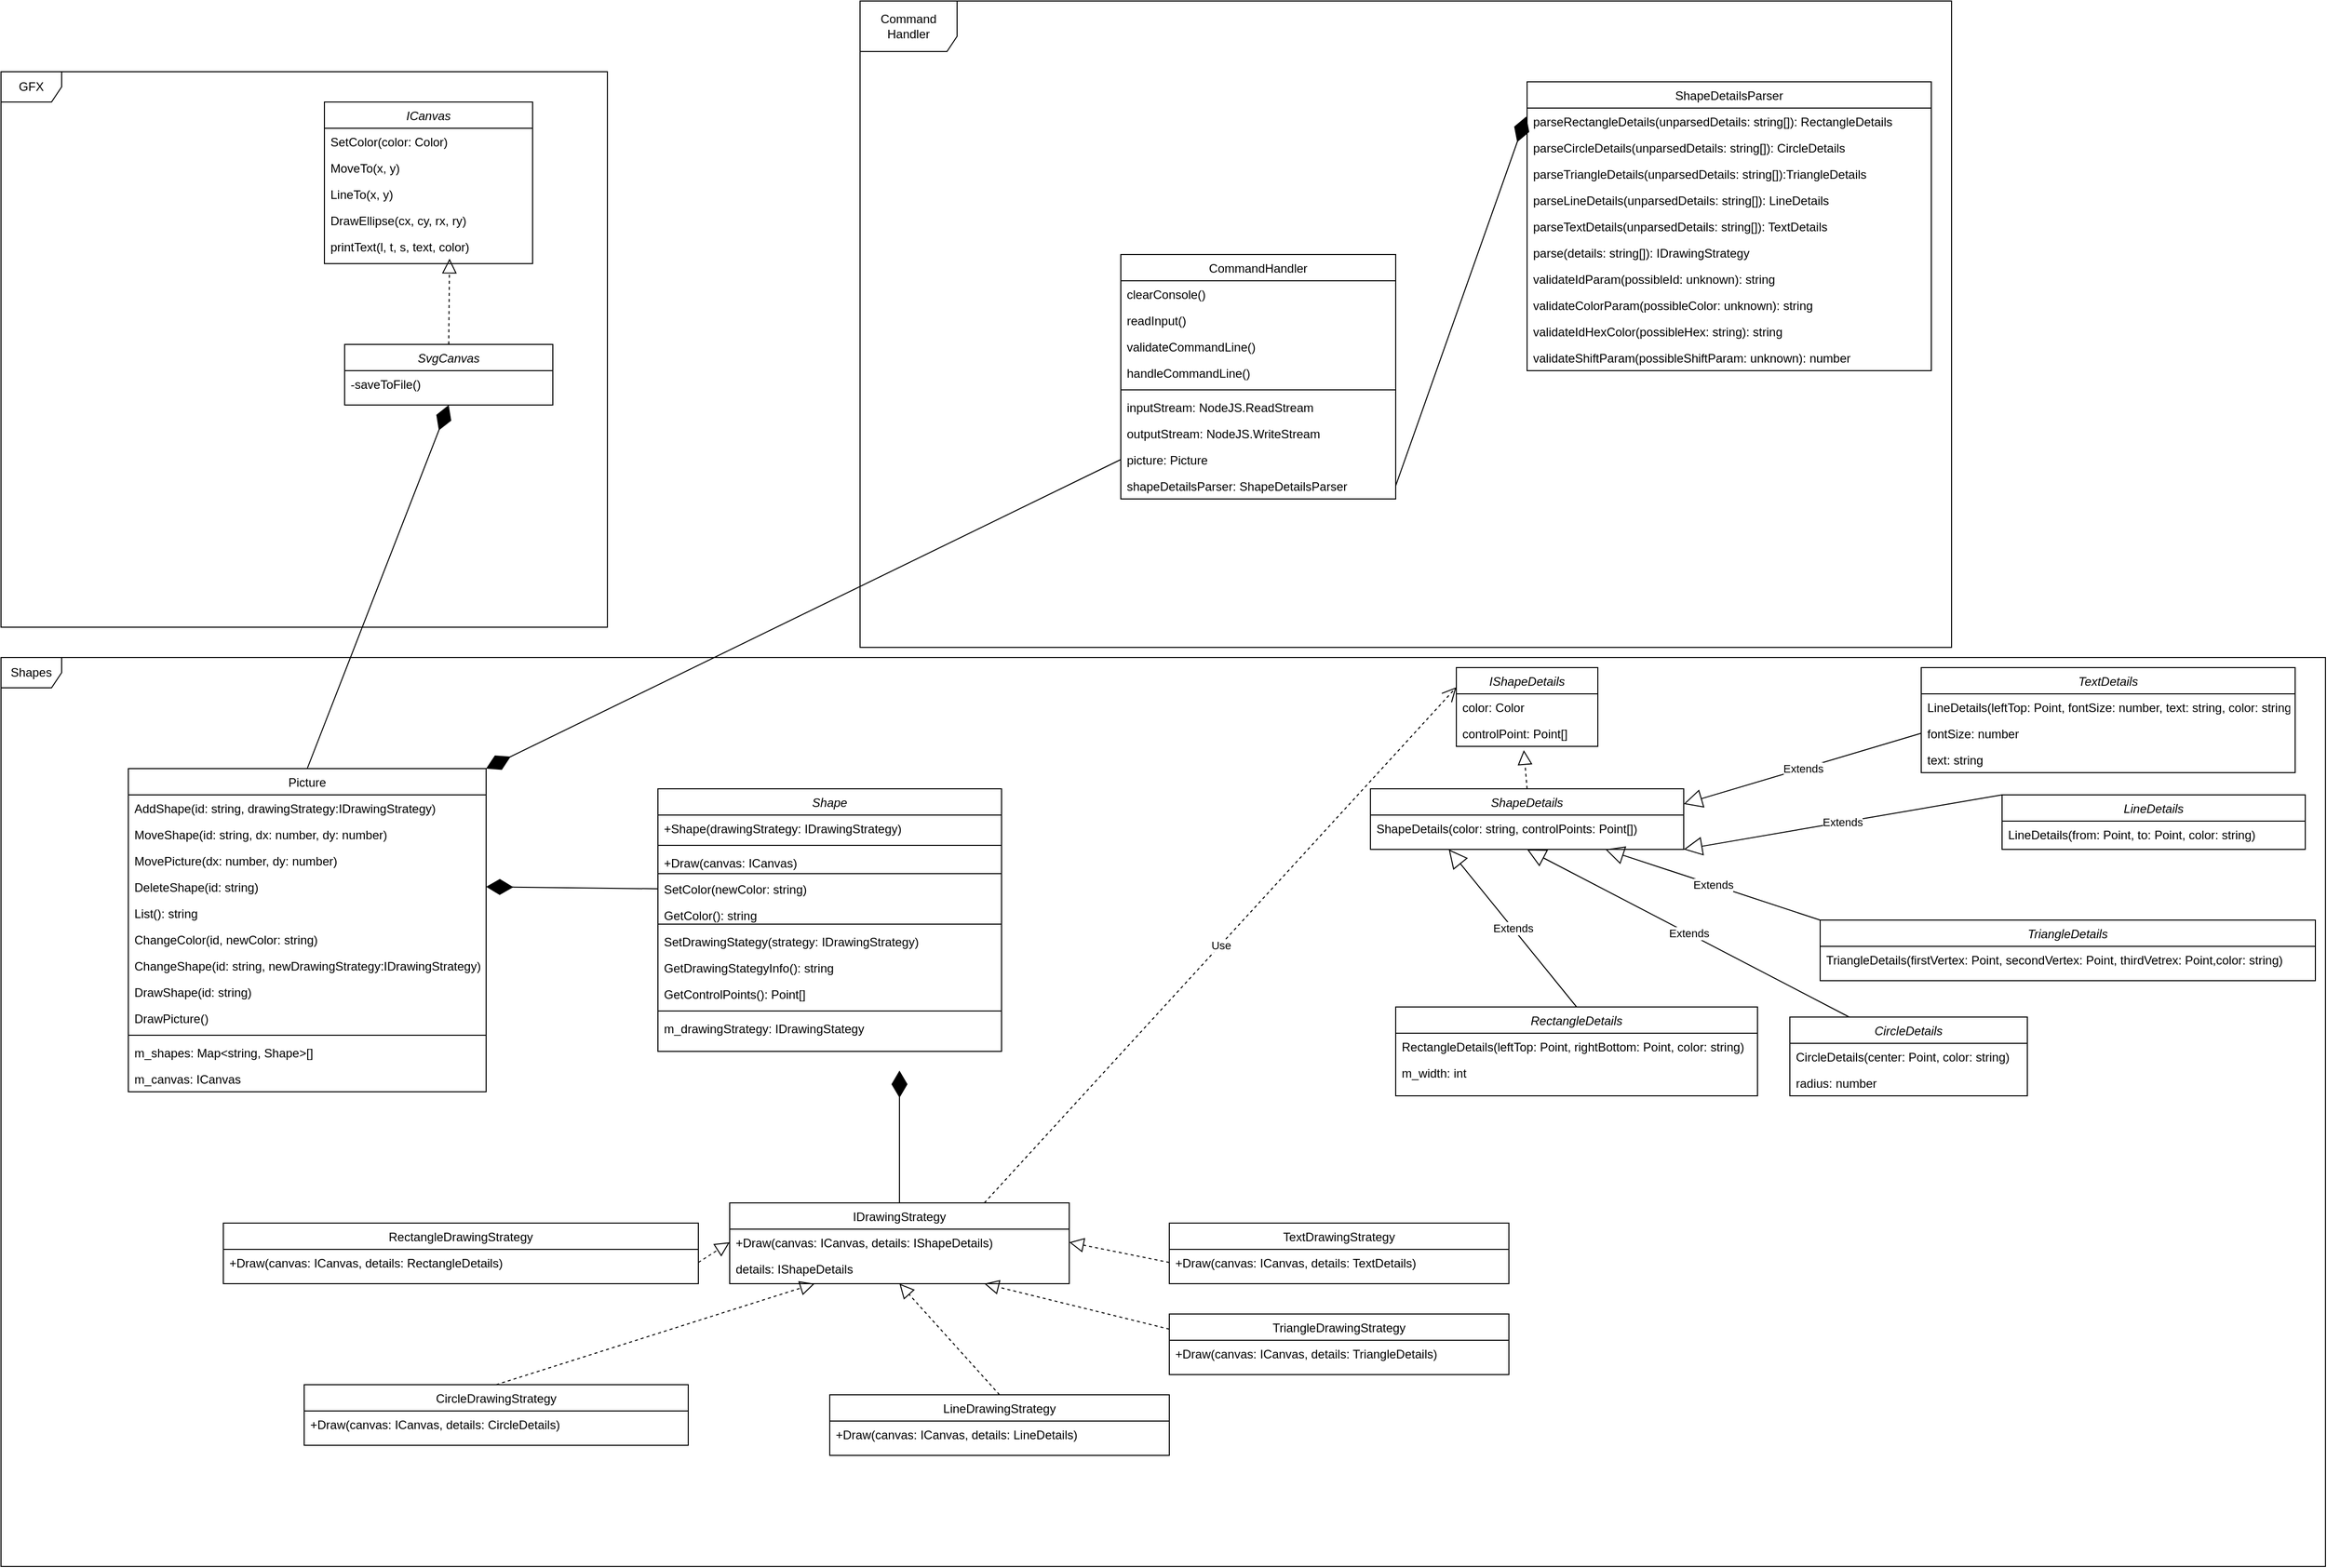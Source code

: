 <mxfile version="21.7.5" type="device">
  <diagram id="C5RBs43oDa-KdzZeNtuy" name="Page-1">
    <mxGraphModel dx="1434" dy="1933" grid="1" gridSize="10" guides="1" tooltips="1" connect="1" arrows="1" fold="1" page="1" pageScale="1" pageWidth="827" pageHeight="1169" math="0" shadow="0">
      <root>
        <mxCell id="WIyWlLk6GJQsqaUBKTNV-0" />
        <mxCell id="WIyWlLk6GJQsqaUBKTNV-1" parent="WIyWlLk6GJQsqaUBKTNV-0" />
        <mxCell id="77DUnfo4g9bUscwPN3Pd-4" value="CommandHandler" style="swimlane;fontStyle=0;align=center;verticalAlign=top;childLayout=stackLayout;horizontal=1;startSize=26;horizontalStack=0;resizeParent=1;resizeLast=0;collapsible=1;marginBottom=0;rounded=0;shadow=0;strokeWidth=1;" parent="WIyWlLk6GJQsqaUBKTNV-1" vertex="1">
          <mxGeometry x="1148" y="-249" width="272" height="242" as="geometry">
            <mxRectangle x="550" y="140" width="160" height="26" as="alternateBounds" />
          </mxGeometry>
        </mxCell>
        <mxCell id="9dJ_KLwtIfu3bxge5ECD-34" value="clearConsole()" style="text;align=left;verticalAlign=top;spacingLeft=4;spacingRight=4;overflow=hidden;rotatable=0;points=[[0,0.5],[1,0.5]];portConstraint=eastwest;" vertex="1" parent="77DUnfo4g9bUscwPN3Pd-4">
          <mxGeometry y="26" width="272" height="26" as="geometry" />
        </mxCell>
        <mxCell id="77DUnfo4g9bUscwPN3Pd-178" value="readInput()" style="text;align=left;verticalAlign=top;spacingLeft=4;spacingRight=4;overflow=hidden;rotatable=0;points=[[0,0.5],[1,0.5]];portConstraint=eastwest;" parent="77DUnfo4g9bUscwPN3Pd-4" vertex="1">
          <mxGeometry y="52" width="272" height="26" as="geometry" />
        </mxCell>
        <mxCell id="9dJ_KLwtIfu3bxge5ECD-35" value="validateCommandLine()" style="text;align=left;verticalAlign=top;spacingLeft=4;spacingRight=4;overflow=hidden;rotatable=0;points=[[0,0.5],[1,0.5]];portConstraint=eastwest;" vertex="1" parent="77DUnfo4g9bUscwPN3Pd-4">
          <mxGeometry y="78" width="272" height="26" as="geometry" />
        </mxCell>
        <mxCell id="9dJ_KLwtIfu3bxge5ECD-36" value="handleCommandLine()" style="text;align=left;verticalAlign=top;spacingLeft=4;spacingRight=4;overflow=hidden;rotatable=0;points=[[0,0.5],[1,0.5]];portConstraint=eastwest;" vertex="1" parent="77DUnfo4g9bUscwPN3Pd-4">
          <mxGeometry y="104" width="272" height="26" as="geometry" />
        </mxCell>
        <mxCell id="77DUnfo4g9bUscwPN3Pd-10" value="" style="line;html=1;strokeWidth=1;align=left;verticalAlign=middle;spacingTop=-1;spacingLeft=3;spacingRight=3;rotatable=0;labelPosition=right;points=[];portConstraint=eastwest;" parent="77DUnfo4g9bUscwPN3Pd-4" vertex="1">
          <mxGeometry y="130" width="272" height="8" as="geometry" />
        </mxCell>
        <mxCell id="77DUnfo4g9bUscwPN3Pd-5" value="inputStream: NodeJS.ReadStream" style="text;align=left;verticalAlign=top;spacingLeft=4;spacingRight=4;overflow=hidden;rotatable=0;points=[[0,0.5],[1,0.5]];portConstraint=eastwest;" parent="77DUnfo4g9bUscwPN3Pd-4" vertex="1">
          <mxGeometry y="138" width="272" height="26" as="geometry" />
        </mxCell>
        <mxCell id="9dJ_KLwtIfu3bxge5ECD-33" value="outputStream: NodeJS.WriteStream" style="text;align=left;verticalAlign=top;spacingLeft=4;spacingRight=4;overflow=hidden;rotatable=0;points=[[0,0.5],[1,0.5]];portConstraint=eastwest;" vertex="1" parent="77DUnfo4g9bUscwPN3Pd-4">
          <mxGeometry y="164" width="272" height="26" as="geometry" />
        </mxCell>
        <mxCell id="9dJ_KLwtIfu3bxge5ECD-32" value="picture: Picture" style="text;align=left;verticalAlign=top;spacingLeft=4;spacingRight=4;overflow=hidden;rotatable=0;points=[[0,0.5],[1,0.5]];portConstraint=eastwest;" vertex="1" parent="77DUnfo4g9bUscwPN3Pd-4">
          <mxGeometry y="190" width="272" height="26" as="geometry" />
        </mxCell>
        <mxCell id="77DUnfo4g9bUscwPN3Pd-169" value="shapeDetailsParser: ShapeDetailsParser" style="text;align=left;verticalAlign=top;spacingLeft=4;spacingRight=4;overflow=hidden;rotatable=0;points=[[0,0.5],[1,0.5]];portConstraint=eastwest;" parent="77DUnfo4g9bUscwPN3Pd-4" vertex="1">
          <mxGeometry y="216" width="272" height="26" as="geometry" />
        </mxCell>
        <mxCell id="77DUnfo4g9bUscwPN3Pd-13" value="Command Handler" style="shape=umlFrame;whiteSpace=wrap;html=1;pointerEvents=0;width=96;height=50;" parent="WIyWlLk6GJQsqaUBKTNV-1" vertex="1">
          <mxGeometry x="890" y="-500" width="1080" height="640" as="geometry" />
        </mxCell>
        <mxCell id="77DUnfo4g9bUscwPN3Pd-20" value="Shape" style="swimlane;fontStyle=2;align=center;verticalAlign=top;childLayout=stackLayout;horizontal=1;startSize=26;horizontalStack=0;resizeParent=1;resizeLast=0;collapsible=1;marginBottom=0;rounded=0;shadow=0;strokeWidth=1;" parent="WIyWlLk6GJQsqaUBKTNV-1" vertex="1">
          <mxGeometry x="690" y="280" width="340" height="260" as="geometry">
            <mxRectangle x="230" y="140" width="160" height="26" as="alternateBounds" />
          </mxGeometry>
        </mxCell>
        <mxCell id="77DUnfo4g9bUscwPN3Pd-65" value="+Shape(drawingStrategy: IDrawingStrategy)" style="text;align=left;verticalAlign=top;spacingLeft=4;spacingRight=4;overflow=hidden;rotatable=0;points=[[0,0.5],[1,0.5]];portConstraint=eastwest;rounded=0;shadow=0;html=0;" parent="77DUnfo4g9bUscwPN3Pd-20" vertex="1">
          <mxGeometry y="26" width="340" height="26" as="geometry" />
        </mxCell>
        <mxCell id="77DUnfo4g9bUscwPN3Pd-66" value="" style="line;strokeWidth=1;fillColor=none;align=left;verticalAlign=middle;spacingTop=-1;spacingLeft=3;spacingRight=3;rotatable=0;labelPosition=right;points=[];portConstraint=eastwest;strokeColor=inherit;" parent="77DUnfo4g9bUscwPN3Pd-20" vertex="1">
          <mxGeometry y="52" width="340" height="8" as="geometry" />
        </mxCell>
        <mxCell id="77DUnfo4g9bUscwPN3Pd-63" value="+Draw(canvas: ICanvas)" style="text;align=left;verticalAlign=top;spacingLeft=4;spacingRight=4;overflow=hidden;rotatable=0;points=[[0,0.5],[1,0.5]];portConstraint=eastwest;rounded=0;shadow=0;html=0;" parent="77DUnfo4g9bUscwPN3Pd-20" vertex="1">
          <mxGeometry y="60" width="340" height="26" as="geometry" />
        </mxCell>
        <mxCell id="77DUnfo4g9bUscwPN3Pd-61" value="SetColor(newColor: string)" style="text;align=left;verticalAlign=top;spacingLeft=4;spacingRight=4;overflow=hidden;rotatable=0;points=[[0,0.5],[1,0.5]];portConstraint=eastwest;rounded=0;shadow=0;html=0;" parent="77DUnfo4g9bUscwPN3Pd-20" vertex="1">
          <mxGeometry y="86" width="340" height="26" as="geometry" />
        </mxCell>
        <mxCell id="77DUnfo4g9bUscwPN3Pd-62" value="GetColor(): string" style="text;align=left;verticalAlign=top;spacingLeft=4;spacingRight=4;overflow=hidden;rotatable=0;points=[[0,0.5],[1,0.5]];portConstraint=eastwest;rounded=0;shadow=0;html=0;" parent="77DUnfo4g9bUscwPN3Pd-20" vertex="1">
          <mxGeometry y="112" width="340" height="26" as="geometry" />
        </mxCell>
        <mxCell id="77DUnfo4g9bUscwPN3Pd-69" value="SetDrawingStategy(strategy: IDrawingStrategy)" style="text;align=left;verticalAlign=top;spacingLeft=4;spacingRight=4;overflow=hidden;rotatable=0;points=[[0,0.5],[1,0.5]];portConstraint=eastwest;rounded=0;shadow=0;html=0;" parent="77DUnfo4g9bUscwPN3Pd-20" vertex="1">
          <mxGeometry y="138" width="340" height="26" as="geometry" />
        </mxCell>
        <mxCell id="9dJ_KLwtIfu3bxge5ECD-18" value="GetDrawingStategyInfo(): string" style="text;align=left;verticalAlign=top;spacingLeft=4;spacingRight=4;overflow=hidden;rotatable=0;points=[[0,0.5],[1,0.5]];portConstraint=eastwest;rounded=0;shadow=0;html=0;" vertex="1" parent="77DUnfo4g9bUscwPN3Pd-20">
          <mxGeometry y="164" width="340" height="26" as="geometry" />
        </mxCell>
        <mxCell id="9dJ_KLwtIfu3bxge5ECD-19" value="GetControlPoints(): Point[]" style="text;align=left;verticalAlign=top;spacingLeft=4;spacingRight=4;overflow=hidden;rotatable=0;points=[[0,0.5],[1,0.5]];portConstraint=eastwest;rounded=0;shadow=0;html=0;" vertex="1" parent="77DUnfo4g9bUscwPN3Pd-20">
          <mxGeometry y="190" width="340" height="26" as="geometry" />
        </mxCell>
        <mxCell id="77DUnfo4g9bUscwPN3Pd-23" value="" style="line;html=1;strokeWidth=1;align=left;verticalAlign=middle;spacingTop=-1;spacingLeft=3;spacingRight=3;rotatable=0;labelPosition=right;points=[];portConstraint=eastwest;" parent="77DUnfo4g9bUscwPN3Pd-20" vertex="1">
          <mxGeometry y="216" width="340" height="8" as="geometry" />
        </mxCell>
        <mxCell id="77DUnfo4g9bUscwPN3Pd-25" value="m_drawingStrategy: IDrawingStategy" style="text;align=left;verticalAlign=top;spacingLeft=4;spacingRight=4;overflow=hidden;rotatable=0;points=[[0,0.5],[1,0.5]];portConstraint=eastwest;" parent="77DUnfo4g9bUscwPN3Pd-20" vertex="1">
          <mxGeometry y="224" width="340" height="26" as="geometry" />
        </mxCell>
        <mxCell id="77DUnfo4g9bUscwPN3Pd-26" value="IDrawingStrategy" style="swimlane;fontStyle=0;align=center;verticalAlign=top;childLayout=stackLayout;horizontal=1;startSize=26;horizontalStack=0;resizeParent=1;resizeLast=0;collapsible=1;marginBottom=0;rounded=0;shadow=0;strokeWidth=1;" parent="WIyWlLk6GJQsqaUBKTNV-1" vertex="1">
          <mxGeometry x="761" y="690" width="336" height="80" as="geometry">
            <mxRectangle x="550" y="140" width="160" height="26" as="alternateBounds" />
          </mxGeometry>
        </mxCell>
        <mxCell id="77DUnfo4g9bUscwPN3Pd-27" value="+Draw(canvas: ICanvas, details: IShapeDetails)" style="text;align=left;verticalAlign=top;spacingLeft=4;spacingRight=4;overflow=hidden;rotatable=0;points=[[0,0.5],[1,0.5]];portConstraint=eastwest;" parent="77DUnfo4g9bUscwPN3Pd-26" vertex="1">
          <mxGeometry y="26" width="336" height="26" as="geometry" />
        </mxCell>
        <mxCell id="77DUnfo4g9bUscwPN3Pd-166" value="details: IShapeDetails" style="text;align=left;verticalAlign=top;spacingLeft=4;spacingRight=4;overflow=hidden;rotatable=0;points=[[0,0.5],[1,0.5]];portConstraint=eastwest;" parent="77DUnfo4g9bUscwPN3Pd-26" vertex="1">
          <mxGeometry y="52" width="336" height="26" as="geometry" />
        </mxCell>
        <mxCell id="77DUnfo4g9bUscwPN3Pd-35" value="" style="endArrow=diamondThin;endFill=1;endSize=24;html=1;rounded=0;exitX=0;exitY=0.5;exitDx=0;exitDy=0;entryX=1;entryY=0.5;entryDx=0;entryDy=0;" parent="WIyWlLk6GJQsqaUBKTNV-1" source="77DUnfo4g9bUscwPN3Pd-61" target="77DUnfo4g9bUscwPN3Pd-53" edge="1">
          <mxGeometry width="160" relative="1" as="geometry">
            <mxPoint x="316" y="647" as="sourcePoint" />
            <mxPoint x="410" y="380" as="targetPoint" />
          </mxGeometry>
        </mxCell>
        <mxCell id="77DUnfo4g9bUscwPN3Pd-36" value="Shapes" style="shape=umlFrame;whiteSpace=wrap;html=1;pointerEvents=0;" parent="WIyWlLk6GJQsqaUBKTNV-1" vertex="1">
          <mxGeometry x="40" y="150" width="2300" height="900" as="geometry" />
        </mxCell>
        <mxCell id="77DUnfo4g9bUscwPN3Pd-37" value="ICanvas&#xa;" style="swimlane;fontStyle=2;align=center;verticalAlign=top;childLayout=stackLayout;horizontal=1;startSize=26;horizontalStack=0;resizeParent=1;resizeLast=0;collapsible=1;marginBottom=0;rounded=0;shadow=0;strokeWidth=1;" parent="WIyWlLk6GJQsqaUBKTNV-1" vertex="1">
          <mxGeometry x="360" y="-400" width="206" height="160" as="geometry">
            <mxRectangle x="230" y="140" width="160" height="26" as="alternateBounds" />
          </mxGeometry>
        </mxCell>
        <mxCell id="77DUnfo4g9bUscwPN3Pd-38" value="SetColor(color: Color)" style="text;align=left;verticalAlign=top;spacingLeft=4;spacingRight=4;overflow=hidden;rotatable=0;points=[[0,0.5],[1,0.5]];portConstraint=eastwest;" parent="77DUnfo4g9bUscwPN3Pd-37" vertex="1">
          <mxGeometry y="26" width="206" height="26" as="geometry" />
        </mxCell>
        <mxCell id="77DUnfo4g9bUscwPN3Pd-39" value="MoveTo(x, y)" style="text;align=left;verticalAlign=top;spacingLeft=4;spacingRight=4;overflow=hidden;rotatable=0;points=[[0,0.5],[1,0.5]];portConstraint=eastwest;rounded=0;shadow=0;html=0;" parent="77DUnfo4g9bUscwPN3Pd-37" vertex="1">
          <mxGeometry y="52" width="206" height="26" as="geometry" />
        </mxCell>
        <mxCell id="77DUnfo4g9bUscwPN3Pd-42" value="LineTo(x, y)" style="text;align=left;verticalAlign=top;spacingLeft=4;spacingRight=4;overflow=hidden;rotatable=0;points=[[0,0.5],[1,0.5]];portConstraint=eastwest;rounded=0;shadow=0;html=0;" parent="77DUnfo4g9bUscwPN3Pd-37" vertex="1">
          <mxGeometry y="78" width="206" height="26" as="geometry" />
        </mxCell>
        <mxCell id="77DUnfo4g9bUscwPN3Pd-43" value="DrawEllipse(cx, cy, rx, ry)" style="text;align=left;verticalAlign=top;spacingLeft=4;spacingRight=4;overflow=hidden;rotatable=0;points=[[0,0.5],[1,0.5]];portConstraint=eastwest;rounded=0;shadow=0;html=0;" parent="77DUnfo4g9bUscwPN3Pd-37" vertex="1">
          <mxGeometry y="104" width="206" height="26" as="geometry" />
        </mxCell>
        <mxCell id="77DUnfo4g9bUscwPN3Pd-44" value="printText(l, t, s, text, color)" style="text;align=left;verticalAlign=top;spacingLeft=4;spacingRight=4;overflow=hidden;rotatable=0;points=[[0,0.5],[1,0.5]];portConstraint=eastwest;rounded=0;shadow=0;html=0;" parent="77DUnfo4g9bUscwPN3Pd-37" vertex="1">
          <mxGeometry y="130" width="206" height="26" as="geometry" />
        </mxCell>
        <mxCell id="77DUnfo4g9bUscwPN3Pd-50" value="Picture" style="swimlane;fontStyle=0;align=center;verticalAlign=top;childLayout=stackLayout;horizontal=1;startSize=26;horizontalStack=0;resizeParent=1;resizeLast=0;collapsible=1;marginBottom=0;rounded=0;shadow=0;strokeWidth=1;" parent="WIyWlLk6GJQsqaUBKTNV-1" vertex="1">
          <mxGeometry x="166" y="260" width="354" height="320" as="geometry">
            <mxRectangle x="550" y="140" width="160" height="26" as="alternateBounds" />
          </mxGeometry>
        </mxCell>
        <mxCell id="77DUnfo4g9bUscwPN3Pd-52" value="AddShape(id: string, drawingStrategy:IDrawingStrategy)" style="text;align=left;verticalAlign=top;spacingLeft=4;spacingRight=4;overflow=hidden;rotatable=0;points=[[0,0.5],[1,0.5]];portConstraint=eastwest;rounded=0;shadow=0;html=0;" parent="77DUnfo4g9bUscwPN3Pd-50" vertex="1">
          <mxGeometry y="26" width="354" height="26" as="geometry" />
        </mxCell>
        <mxCell id="77DUnfo4g9bUscwPN3Pd-93" value="MoveShape(id: string, dx: number, dy: number)" style="text;align=left;verticalAlign=top;spacingLeft=4;spacingRight=4;overflow=hidden;rotatable=0;points=[[0,0.5],[1,0.5]];portConstraint=eastwest;rounded=0;shadow=0;html=0;" parent="77DUnfo4g9bUscwPN3Pd-50" vertex="1">
          <mxGeometry y="52" width="354" height="26" as="geometry" />
        </mxCell>
        <mxCell id="77DUnfo4g9bUscwPN3Pd-94" value="MovePicture(dx: number, dy: number)" style="text;align=left;verticalAlign=top;spacingLeft=4;spacingRight=4;overflow=hidden;rotatable=0;points=[[0,0.5],[1,0.5]];portConstraint=eastwest;rounded=0;shadow=0;html=0;" parent="77DUnfo4g9bUscwPN3Pd-50" vertex="1">
          <mxGeometry y="78" width="354" height="26" as="geometry" />
        </mxCell>
        <mxCell id="77DUnfo4g9bUscwPN3Pd-53" value="DeleteShape(id: string)" style="text;align=left;verticalAlign=top;spacingLeft=4;spacingRight=4;overflow=hidden;rotatable=0;points=[[0,0.5],[1,0.5]];portConstraint=eastwest;rounded=0;shadow=0;html=0;" parent="77DUnfo4g9bUscwPN3Pd-50" vertex="1">
          <mxGeometry y="104" width="354" height="26" as="geometry" />
        </mxCell>
        <mxCell id="77DUnfo4g9bUscwPN3Pd-97" value="List(): string" style="text;align=left;verticalAlign=top;spacingLeft=4;spacingRight=4;overflow=hidden;rotatable=0;points=[[0,0.5],[1,0.5]];portConstraint=eastwest;rounded=0;shadow=0;html=0;" parent="77DUnfo4g9bUscwPN3Pd-50" vertex="1">
          <mxGeometry y="130" width="354" height="26" as="geometry" />
        </mxCell>
        <mxCell id="77DUnfo4g9bUscwPN3Pd-95" value="ChangeColor(id, newColor: string)" style="text;align=left;verticalAlign=top;spacingLeft=4;spacingRight=4;overflow=hidden;rotatable=0;points=[[0,0.5],[1,0.5]];portConstraint=eastwest;rounded=0;shadow=0;html=0;" parent="77DUnfo4g9bUscwPN3Pd-50" vertex="1">
          <mxGeometry y="156" width="354" height="26" as="geometry" />
        </mxCell>
        <mxCell id="77DUnfo4g9bUscwPN3Pd-55" value="ChangeShape(id: string, newDrawingStrategy:IDrawingStrategy)" style="text;align=left;verticalAlign=top;spacingLeft=4;spacingRight=4;overflow=hidden;rotatable=0;points=[[0,0.5],[1,0.5]];portConstraint=eastwest;rounded=0;shadow=0;html=0;" parent="77DUnfo4g9bUscwPN3Pd-50" vertex="1">
          <mxGeometry y="182" width="354" height="26" as="geometry" />
        </mxCell>
        <mxCell id="77DUnfo4g9bUscwPN3Pd-96" value="DrawShape(id: string)" style="text;align=left;verticalAlign=top;spacingLeft=4;spacingRight=4;overflow=hidden;rotatable=0;points=[[0,0.5],[1,0.5]];portConstraint=eastwest;rounded=0;shadow=0;html=0;" parent="77DUnfo4g9bUscwPN3Pd-50" vertex="1">
          <mxGeometry y="208" width="354" height="26" as="geometry" />
        </mxCell>
        <mxCell id="77DUnfo4g9bUscwPN3Pd-98" value="DrawPicture()" style="text;align=left;verticalAlign=top;spacingLeft=4;spacingRight=4;overflow=hidden;rotatable=0;points=[[0,0.5],[1,0.5]];portConstraint=eastwest;rounded=0;shadow=0;html=0;" parent="77DUnfo4g9bUscwPN3Pd-50" vertex="1">
          <mxGeometry y="234" width="354" height="26" as="geometry" />
        </mxCell>
        <mxCell id="77DUnfo4g9bUscwPN3Pd-56" value="" style="line;html=1;strokeWidth=1;align=left;verticalAlign=middle;spacingTop=-1;spacingLeft=3;spacingRight=3;rotatable=0;labelPosition=right;points=[];portConstraint=eastwest;" parent="77DUnfo4g9bUscwPN3Pd-50" vertex="1">
          <mxGeometry y="260" width="354" height="8" as="geometry" />
        </mxCell>
        <mxCell id="77DUnfo4g9bUscwPN3Pd-51" value="m_shapes: Map&lt;string, Shape&gt;[]" style="text;align=left;verticalAlign=top;spacingLeft=4;spacingRight=4;overflow=hidden;rotatable=0;points=[[0,0.5],[1,0.5]];portConstraint=eastwest;" parent="77DUnfo4g9bUscwPN3Pd-50" vertex="1">
          <mxGeometry y="268" width="354" height="26" as="geometry" />
        </mxCell>
        <mxCell id="77DUnfo4g9bUscwPN3Pd-57" value="m_canvas: ICanvas" style="text;align=left;verticalAlign=top;spacingLeft=4;spacingRight=4;overflow=hidden;rotatable=0;points=[[0,0.5],[1,0.5]];portConstraint=eastwest;" parent="77DUnfo4g9bUscwPN3Pd-50" vertex="1">
          <mxGeometry y="294" width="354" height="26" as="geometry" />
        </mxCell>
        <mxCell id="77DUnfo4g9bUscwPN3Pd-67" value="" style="line;strokeWidth=1;fillColor=none;align=left;verticalAlign=middle;spacingTop=-1;spacingLeft=3;spacingRight=3;rotatable=0;labelPosition=right;points=[];portConstraint=eastwest;strokeColor=inherit;" parent="WIyWlLk6GJQsqaUBKTNV-1" vertex="1">
          <mxGeometry x="690" y="360" width="340" height="8" as="geometry" />
        </mxCell>
        <mxCell id="77DUnfo4g9bUscwPN3Pd-70" value="RectangleDrawingStrategy" style="swimlane;fontStyle=0;align=center;verticalAlign=top;childLayout=stackLayout;horizontal=1;startSize=26;horizontalStack=0;resizeParent=1;resizeLast=0;collapsible=1;marginBottom=0;rounded=0;shadow=0;strokeWidth=1;" parent="WIyWlLk6GJQsqaUBKTNV-1" vertex="1">
          <mxGeometry x="260" y="710" width="470" height="60" as="geometry">
            <mxRectangle x="550" y="140" width="160" height="26" as="alternateBounds" />
          </mxGeometry>
        </mxCell>
        <mxCell id="77DUnfo4g9bUscwPN3Pd-71" value="+Draw(canvas: ICanvas, details: RectangleDetails)" style="text;align=left;verticalAlign=top;spacingLeft=4;spacingRight=4;overflow=hidden;rotatable=0;points=[[0,0.5],[1,0.5]];portConstraint=eastwest;" parent="77DUnfo4g9bUscwPN3Pd-70" vertex="1">
          <mxGeometry y="26" width="470" height="26" as="geometry" />
        </mxCell>
        <mxCell id="77DUnfo4g9bUscwPN3Pd-72" value="TriangleDrawingStrategy" style="swimlane;fontStyle=0;align=center;verticalAlign=top;childLayout=stackLayout;horizontal=1;startSize=26;horizontalStack=0;resizeParent=1;resizeLast=0;collapsible=1;marginBottom=0;rounded=0;shadow=0;strokeWidth=1;" parent="WIyWlLk6GJQsqaUBKTNV-1" vertex="1">
          <mxGeometry x="1196" y="800" width="336" height="60" as="geometry">
            <mxRectangle x="550" y="140" width="160" height="26" as="alternateBounds" />
          </mxGeometry>
        </mxCell>
        <mxCell id="77DUnfo4g9bUscwPN3Pd-73" value="+Draw(canvas: ICanvas, details: TriangleDetails)" style="text;align=left;verticalAlign=top;spacingLeft=4;spacingRight=4;overflow=hidden;rotatable=0;points=[[0,0.5],[1,0.5]];portConstraint=eastwest;" parent="77DUnfo4g9bUscwPN3Pd-72" vertex="1">
          <mxGeometry y="26" width="336" height="26" as="geometry" />
        </mxCell>
        <mxCell id="77DUnfo4g9bUscwPN3Pd-74" value="CircleDrawingStrategy" style="swimlane;fontStyle=0;align=center;verticalAlign=top;childLayout=stackLayout;horizontal=1;startSize=26;horizontalStack=0;resizeParent=1;resizeLast=0;collapsible=1;marginBottom=0;rounded=0;shadow=0;strokeWidth=1;" parent="WIyWlLk6GJQsqaUBKTNV-1" vertex="1">
          <mxGeometry x="340" y="870" width="380" height="60" as="geometry">
            <mxRectangle x="550" y="140" width="160" height="26" as="alternateBounds" />
          </mxGeometry>
        </mxCell>
        <mxCell id="77DUnfo4g9bUscwPN3Pd-75" value="+Draw(canvas: ICanvas, details: CircleDetails)" style="text;align=left;verticalAlign=top;spacingLeft=4;spacingRight=4;overflow=hidden;rotatable=0;points=[[0,0.5],[1,0.5]];portConstraint=eastwest;" parent="77DUnfo4g9bUscwPN3Pd-74" vertex="1">
          <mxGeometry y="26" width="380" height="26" as="geometry" />
        </mxCell>
        <mxCell id="77DUnfo4g9bUscwPN3Pd-76" value="LineDrawingStrategy" style="swimlane;fontStyle=0;align=center;verticalAlign=top;childLayout=stackLayout;horizontal=1;startSize=26;horizontalStack=0;resizeParent=1;resizeLast=0;collapsible=1;marginBottom=0;rounded=0;shadow=0;strokeWidth=1;" parent="WIyWlLk6GJQsqaUBKTNV-1" vertex="1">
          <mxGeometry x="860" y="880" width="336" height="60" as="geometry">
            <mxRectangle x="550" y="140" width="160" height="26" as="alternateBounds" />
          </mxGeometry>
        </mxCell>
        <mxCell id="77DUnfo4g9bUscwPN3Pd-77" value="+Draw(canvas: ICanvas, details: LineDetails)" style="text;align=left;verticalAlign=top;spacingLeft=4;spacingRight=4;overflow=hidden;rotatable=0;points=[[0,0.5],[1,0.5]];portConstraint=eastwest;" parent="77DUnfo4g9bUscwPN3Pd-76" vertex="1">
          <mxGeometry y="26" width="336" height="26" as="geometry" />
        </mxCell>
        <mxCell id="77DUnfo4g9bUscwPN3Pd-78" value="TextDrawingStrategy" style="swimlane;fontStyle=0;align=center;verticalAlign=top;childLayout=stackLayout;horizontal=1;startSize=26;horizontalStack=0;resizeParent=1;resizeLast=0;collapsible=1;marginBottom=0;rounded=0;shadow=0;strokeWidth=1;" parent="WIyWlLk6GJQsqaUBKTNV-1" vertex="1">
          <mxGeometry x="1196" y="710" width="336" height="60" as="geometry">
            <mxRectangle x="550" y="140" width="160" height="26" as="alternateBounds" />
          </mxGeometry>
        </mxCell>
        <mxCell id="77DUnfo4g9bUscwPN3Pd-79" value="+Draw(canvas: ICanvas, details: TextDetails)" style="text;align=left;verticalAlign=top;spacingLeft=4;spacingRight=4;overflow=hidden;rotatable=0;points=[[0,0.5],[1,0.5]];portConstraint=eastwest;" parent="77DUnfo4g9bUscwPN3Pd-78" vertex="1">
          <mxGeometry y="26" width="336" height="26" as="geometry" />
        </mxCell>
        <mxCell id="77DUnfo4g9bUscwPN3Pd-81" value="" style="endArrow=block;dashed=1;endFill=0;endSize=12;html=1;rounded=0;exitX=1;exitY=0.5;exitDx=0;exitDy=0;entryX=0;entryY=0.5;entryDx=0;entryDy=0;" parent="WIyWlLk6GJQsqaUBKTNV-1" source="77DUnfo4g9bUscwPN3Pd-71" target="77DUnfo4g9bUscwPN3Pd-27" edge="1">
          <mxGeometry width="160" relative="1" as="geometry">
            <mxPoint x="801" y="660" as="sourcePoint" />
            <mxPoint x="961" y="660" as="targetPoint" />
          </mxGeometry>
        </mxCell>
        <mxCell id="77DUnfo4g9bUscwPN3Pd-84" value="" style="endArrow=block;dashed=1;endFill=0;endSize=12;html=1;rounded=0;exitX=0.5;exitY=0;exitDx=0;exitDy=0;entryX=0.25;entryY=1;entryDx=0;entryDy=0;" parent="WIyWlLk6GJQsqaUBKTNV-1" source="77DUnfo4g9bUscwPN3Pd-74" target="77DUnfo4g9bUscwPN3Pd-26" edge="1">
          <mxGeometry width="160" relative="1" as="geometry">
            <mxPoint x="761" y="890" as="sourcePoint" />
            <mxPoint x="921" y="890" as="targetPoint" />
          </mxGeometry>
        </mxCell>
        <mxCell id="77DUnfo4g9bUscwPN3Pd-85" value="" style="endArrow=block;dashed=1;endFill=0;endSize=12;html=1;rounded=0;exitX=0.5;exitY=0;exitDx=0;exitDy=0;entryX=0.5;entryY=1;entryDx=0;entryDy=0;" parent="WIyWlLk6GJQsqaUBKTNV-1" source="77DUnfo4g9bUscwPN3Pd-76" target="77DUnfo4g9bUscwPN3Pd-26" edge="1">
          <mxGeometry width="160" relative="1" as="geometry">
            <mxPoint x="881" y="855" as="sourcePoint" />
            <mxPoint x="1097" y="790" as="targetPoint" />
          </mxGeometry>
        </mxCell>
        <mxCell id="77DUnfo4g9bUscwPN3Pd-86" value="" style="endArrow=block;dashed=1;endFill=0;endSize=12;html=1;rounded=0;exitX=0;exitY=0.25;exitDx=0;exitDy=0;entryX=0.75;entryY=1;entryDx=0;entryDy=0;" parent="WIyWlLk6GJQsqaUBKTNV-1" source="77DUnfo4g9bUscwPN3Pd-72" target="77DUnfo4g9bUscwPN3Pd-26" edge="1">
          <mxGeometry width="160" relative="1" as="geometry">
            <mxPoint x="1019" y="910" as="sourcePoint" />
            <mxPoint x="939" y="790" as="targetPoint" />
          </mxGeometry>
        </mxCell>
        <mxCell id="77DUnfo4g9bUscwPN3Pd-87" value="" style="endArrow=block;dashed=1;endFill=0;endSize=12;html=1;rounded=0;exitX=0;exitY=0.5;exitDx=0;exitDy=0;entryX=1;entryY=0.5;entryDx=0;entryDy=0;" parent="WIyWlLk6GJQsqaUBKTNV-1" source="77DUnfo4g9bUscwPN3Pd-79" target="77DUnfo4g9bUscwPN3Pd-27" edge="1">
          <mxGeometry width="160" relative="1" as="geometry">
            <mxPoint x="1307" y="840" as="sourcePoint" />
            <mxPoint x="1023" y="790" as="targetPoint" />
          </mxGeometry>
        </mxCell>
        <mxCell id="77DUnfo4g9bUscwPN3Pd-99" value="GFX" style="shape=umlFrame;whiteSpace=wrap;html=1;pointerEvents=0;" parent="WIyWlLk6GJQsqaUBKTNV-1" vertex="1">
          <mxGeometry x="40" y="-430" width="600" height="550" as="geometry" />
        </mxCell>
        <mxCell id="77DUnfo4g9bUscwPN3Pd-112" value="" style="endArrow=diamondThin;endFill=1;endSize=24;html=1;rounded=0;exitX=0.5;exitY=0;exitDx=0;exitDy=0;entryX=0.5;entryY=1;entryDx=0;entryDy=0;" parent="WIyWlLk6GJQsqaUBKTNV-1" source="77DUnfo4g9bUscwPN3Pd-50" target="FIrnd4QuEluiaEs7mWFy-2" edge="1">
          <mxGeometry width="160" relative="1" as="geometry">
            <mxPoint x="1560" y="219" as="sourcePoint" />
            <mxPoint x="346.766" y="32.86" as="targetPoint" />
          </mxGeometry>
        </mxCell>
        <mxCell id="77DUnfo4g9bUscwPN3Pd-114" value="" style="endArrow=diamondThin;endFill=1;endSize=24;html=1;rounded=0;exitX=0.5;exitY=0;exitDx=0;exitDy=0;entryX=0.703;entryY=1.115;entryDx=0;entryDy=0;entryPerimeter=0;" parent="WIyWlLk6GJQsqaUBKTNV-1" source="77DUnfo4g9bUscwPN3Pd-26" edge="1">
          <mxGeometry width="160" relative="1" as="geometry">
            <mxPoint x="750" y="590" as="sourcePoint" />
            <mxPoint x="929.02" y="558.99" as="targetPoint" />
          </mxGeometry>
        </mxCell>
        <mxCell id="77DUnfo4g9bUscwPN3Pd-121" value="RectangleDetails" style="swimlane;fontStyle=2;align=center;verticalAlign=top;childLayout=stackLayout;horizontal=1;startSize=26;horizontalStack=0;resizeParent=1;resizeLast=0;collapsible=1;marginBottom=0;rounded=0;shadow=0;strokeWidth=1;" parent="WIyWlLk6GJQsqaUBKTNV-1" vertex="1">
          <mxGeometry x="1420" y="496" width="358" height="88" as="geometry">
            <mxRectangle x="230" y="140" width="160" height="26" as="alternateBounds" />
          </mxGeometry>
        </mxCell>
        <mxCell id="77DUnfo4g9bUscwPN3Pd-130" value="RectangleDetails(leftTop: Point, rightBottom: Point, color: string)" style="text;align=left;verticalAlign=top;spacingLeft=4;spacingRight=4;overflow=hidden;rotatable=0;points=[[0,0.5],[1,0.5]];portConstraint=eastwest;" parent="77DUnfo4g9bUscwPN3Pd-121" vertex="1">
          <mxGeometry y="26" width="358" height="26" as="geometry" />
        </mxCell>
        <mxCell id="9dJ_KLwtIfu3bxge5ECD-11" value="m_width: int" style="text;align=left;verticalAlign=top;spacingLeft=4;spacingRight=4;overflow=hidden;rotatable=0;points=[[0,0.5],[1,0.5]];portConstraint=eastwest;" vertex="1" parent="77DUnfo4g9bUscwPN3Pd-121">
          <mxGeometry y="52" width="358" height="26" as="geometry" />
        </mxCell>
        <mxCell id="77DUnfo4g9bUscwPN3Pd-133" value="CircleDetails" style="swimlane;fontStyle=2;align=center;verticalAlign=top;childLayout=stackLayout;horizontal=1;startSize=26;horizontalStack=0;resizeParent=1;resizeLast=0;collapsible=1;marginBottom=0;rounded=0;shadow=0;strokeWidth=1;" parent="WIyWlLk6GJQsqaUBKTNV-1" vertex="1">
          <mxGeometry x="1810" y="506" width="235" height="78" as="geometry">
            <mxRectangle x="230" y="140" width="160" height="26" as="alternateBounds" />
          </mxGeometry>
        </mxCell>
        <mxCell id="77DUnfo4g9bUscwPN3Pd-134" value="CircleDetails(center: Point, color: string)" style="text;align=left;verticalAlign=top;spacingLeft=4;spacingRight=4;overflow=hidden;rotatable=0;points=[[0,0.5],[1,0.5]];portConstraint=eastwest;" parent="77DUnfo4g9bUscwPN3Pd-133" vertex="1">
          <mxGeometry y="26" width="235" height="26" as="geometry" />
        </mxCell>
        <mxCell id="9dJ_KLwtIfu3bxge5ECD-12" value="radius: number" style="text;align=left;verticalAlign=top;spacingLeft=4;spacingRight=4;overflow=hidden;rotatable=0;points=[[0,0.5],[1,0.5]];portConstraint=eastwest;" vertex="1" parent="77DUnfo4g9bUscwPN3Pd-133">
          <mxGeometry y="52" width="235" height="26" as="geometry" />
        </mxCell>
        <mxCell id="77DUnfo4g9bUscwPN3Pd-138" value="TriangleDetails" style="swimlane;fontStyle=2;align=center;verticalAlign=top;childLayout=stackLayout;horizontal=1;startSize=26;horizontalStack=0;resizeParent=1;resizeLast=0;collapsible=1;marginBottom=0;rounded=0;shadow=0;strokeWidth=1;" parent="WIyWlLk6GJQsqaUBKTNV-1" vertex="1">
          <mxGeometry x="1840" y="410" width="490" height="60" as="geometry">
            <mxRectangle x="230" y="140" width="160" height="26" as="alternateBounds" />
          </mxGeometry>
        </mxCell>
        <mxCell id="77DUnfo4g9bUscwPN3Pd-139" value="TriangleDetails(firstVertex: Point, secondVertex: Point, thirdVetrex: Point,color: string)" style="text;align=left;verticalAlign=top;spacingLeft=4;spacingRight=4;overflow=hidden;rotatable=0;points=[[0,0.5],[1,0.5]];portConstraint=eastwest;" parent="77DUnfo4g9bUscwPN3Pd-138" vertex="1">
          <mxGeometry y="26" width="490" height="26" as="geometry" />
        </mxCell>
        <mxCell id="77DUnfo4g9bUscwPN3Pd-145" value="ShapeDetails" style="swimlane;fontStyle=2;align=center;verticalAlign=top;childLayout=stackLayout;horizontal=1;startSize=26;horizontalStack=0;resizeParent=1;resizeLast=0;collapsible=1;marginBottom=0;rounded=0;shadow=0;strokeWidth=1;" parent="WIyWlLk6GJQsqaUBKTNV-1" vertex="1">
          <mxGeometry x="1395" y="280" width="310" height="60" as="geometry">
            <mxRectangle x="230" y="140" width="160" height="26" as="alternateBounds" />
          </mxGeometry>
        </mxCell>
        <mxCell id="FIrnd4QuEluiaEs7mWFy-10" value="ShapeDetails(color: string, controlPoints: Point[])" style="text;align=left;verticalAlign=top;spacingLeft=4;spacingRight=4;overflow=hidden;rotatable=0;points=[[0,0.5],[1,0.5]];portConstraint=eastwest;" parent="77DUnfo4g9bUscwPN3Pd-145" vertex="1">
          <mxGeometry y="26" width="310" height="26" as="geometry" />
        </mxCell>
        <mxCell id="77DUnfo4g9bUscwPN3Pd-148" value="" style="line;strokeWidth=1;fillColor=none;align=left;verticalAlign=middle;spacingTop=-1;spacingLeft=3;spacingRight=3;rotatable=0;labelPosition=right;points=[];portConstraint=eastwest;strokeColor=inherit;" parent="WIyWlLk6GJQsqaUBKTNV-1" vertex="1">
          <mxGeometry x="690" y="410" width="340" height="8" as="geometry" />
        </mxCell>
        <mxCell id="77DUnfo4g9bUscwPN3Pd-149" value="LineDetails" style="swimlane;fontStyle=2;align=center;verticalAlign=top;childLayout=stackLayout;horizontal=1;startSize=26;horizontalStack=0;resizeParent=1;resizeLast=0;collapsible=1;marginBottom=0;rounded=0;shadow=0;strokeWidth=1;" parent="WIyWlLk6GJQsqaUBKTNV-1" vertex="1">
          <mxGeometry x="2020" y="286" width="300" height="54" as="geometry">
            <mxRectangle x="230" y="140" width="160" height="26" as="alternateBounds" />
          </mxGeometry>
        </mxCell>
        <mxCell id="9dJ_KLwtIfu3bxge5ECD-15" value="LineDetails(from: Point, to: Point, color: string)" style="text;align=left;verticalAlign=top;spacingLeft=4;spacingRight=4;overflow=hidden;rotatable=0;points=[[0,0.5],[1,0.5]];portConstraint=eastwest;" vertex="1" parent="77DUnfo4g9bUscwPN3Pd-149">
          <mxGeometry y="26" width="300" height="26" as="geometry" />
        </mxCell>
        <mxCell id="77DUnfo4g9bUscwPN3Pd-154" value="TextDetails" style="swimlane;fontStyle=2;align=center;verticalAlign=top;childLayout=stackLayout;horizontal=1;startSize=26;horizontalStack=0;resizeParent=1;resizeLast=0;collapsible=1;marginBottom=0;rounded=0;shadow=0;strokeWidth=1;" parent="WIyWlLk6GJQsqaUBKTNV-1" vertex="1">
          <mxGeometry x="1940" y="160" width="370" height="104" as="geometry">
            <mxRectangle x="230" y="140" width="160" height="26" as="alternateBounds" />
          </mxGeometry>
        </mxCell>
        <mxCell id="9dJ_KLwtIfu3bxge5ECD-16" value="LineDetails(leftTop: Point, fontSize: number, text: string, color: string)" style="text;align=left;verticalAlign=top;spacingLeft=4;spacingRight=4;overflow=hidden;rotatable=0;points=[[0,0.5],[1,0.5]];portConstraint=eastwest;" vertex="1" parent="77DUnfo4g9bUscwPN3Pd-154">
          <mxGeometry y="26" width="370" height="26" as="geometry" />
        </mxCell>
        <mxCell id="77DUnfo4g9bUscwPN3Pd-155" value="fontSize: number" style="text;align=left;verticalAlign=top;spacingLeft=4;spacingRight=4;overflow=hidden;rotatable=0;points=[[0,0.5],[1,0.5]];portConstraint=eastwest;" parent="77DUnfo4g9bUscwPN3Pd-154" vertex="1">
          <mxGeometry y="52" width="370" height="26" as="geometry" />
        </mxCell>
        <mxCell id="77DUnfo4g9bUscwPN3Pd-156" value="text: string" style="text;align=left;verticalAlign=top;spacingLeft=4;spacingRight=4;overflow=hidden;rotatable=0;points=[[0,0.5],[1,0.5]];portConstraint=eastwest;" parent="77DUnfo4g9bUscwPN3Pd-154" vertex="1">
          <mxGeometry y="78" width="370" height="26" as="geometry" />
        </mxCell>
        <mxCell id="77DUnfo4g9bUscwPN3Pd-173" value="ShapeDetailsParser" style="swimlane;fontStyle=0;align=center;verticalAlign=top;childLayout=stackLayout;horizontal=1;startSize=26;horizontalStack=0;resizeParent=1;resizeLast=0;collapsible=1;marginBottom=0;rounded=0;shadow=0;strokeWidth=1;" parent="WIyWlLk6GJQsqaUBKTNV-1" vertex="1">
          <mxGeometry x="1550" y="-420" width="400" height="286" as="geometry">
            <mxRectangle x="550" y="140" width="160" height="26" as="alternateBounds" />
          </mxGeometry>
        </mxCell>
        <mxCell id="77DUnfo4g9bUscwPN3Pd-175" value="parseRectangleDetails(unparsedDetails: string[]): RectangleDetails" style="text;align=left;verticalAlign=top;spacingLeft=4;spacingRight=4;overflow=hidden;rotatable=0;points=[[0,0.5],[1,0.5]];portConstraint=eastwest;" parent="77DUnfo4g9bUscwPN3Pd-173" vertex="1">
          <mxGeometry y="26" width="400" height="26" as="geometry" />
        </mxCell>
        <mxCell id="9dJ_KLwtIfu3bxge5ECD-21" value="parseCircleDetails(unparsedDetails: string[]): CircleDetails" style="text;align=left;verticalAlign=top;spacingLeft=4;spacingRight=4;overflow=hidden;rotatable=0;points=[[0,0.5],[1,0.5]];portConstraint=eastwest;" vertex="1" parent="77DUnfo4g9bUscwPN3Pd-173">
          <mxGeometry y="52" width="400" height="26" as="geometry" />
        </mxCell>
        <mxCell id="9dJ_KLwtIfu3bxge5ECD-22" value="parseTriangleDetails(unparsedDetails: string[]):TriangleDetails" style="text;align=left;verticalAlign=top;spacingLeft=4;spacingRight=4;overflow=hidden;rotatable=0;points=[[0,0.5],[1,0.5]];portConstraint=eastwest;" vertex="1" parent="77DUnfo4g9bUscwPN3Pd-173">
          <mxGeometry y="78" width="400" height="26" as="geometry" />
        </mxCell>
        <mxCell id="9dJ_KLwtIfu3bxge5ECD-23" value="parseLineDetails(unparsedDetails: string[]): LineDetails" style="text;align=left;verticalAlign=top;spacingLeft=4;spacingRight=4;overflow=hidden;rotatable=0;points=[[0,0.5],[1,0.5]];portConstraint=eastwest;" vertex="1" parent="77DUnfo4g9bUscwPN3Pd-173">
          <mxGeometry y="104" width="400" height="26" as="geometry" />
        </mxCell>
        <mxCell id="9dJ_KLwtIfu3bxge5ECD-24" value="parseTextDetails(unparsedDetails: string[]): TextDetails" style="text;align=left;verticalAlign=top;spacingLeft=4;spacingRight=4;overflow=hidden;rotatable=0;points=[[0,0.5],[1,0.5]];portConstraint=eastwest;" vertex="1" parent="77DUnfo4g9bUscwPN3Pd-173">
          <mxGeometry y="130" width="400" height="26" as="geometry" />
        </mxCell>
        <mxCell id="9dJ_KLwtIfu3bxge5ECD-27" value="parse(details: string[]): IDrawingStrategy" style="text;align=left;verticalAlign=top;spacingLeft=4;spacingRight=4;overflow=hidden;rotatable=0;points=[[0,0.5],[1,0.5]];portConstraint=eastwest;" vertex="1" parent="77DUnfo4g9bUscwPN3Pd-173">
          <mxGeometry y="156" width="400" height="26" as="geometry" />
        </mxCell>
        <mxCell id="9dJ_KLwtIfu3bxge5ECD-28" value="validateIdParam(possibleId: unknown): string" style="text;align=left;verticalAlign=top;spacingLeft=4;spacingRight=4;overflow=hidden;rotatable=0;points=[[0,0.5],[1,0.5]];portConstraint=eastwest;" vertex="1" parent="77DUnfo4g9bUscwPN3Pd-173">
          <mxGeometry y="182" width="400" height="26" as="geometry" />
        </mxCell>
        <mxCell id="9dJ_KLwtIfu3bxge5ECD-29" value="validateColorParam(possibleColor: unknown): string" style="text;align=left;verticalAlign=top;spacingLeft=4;spacingRight=4;overflow=hidden;rotatable=0;points=[[0,0.5],[1,0.5]];portConstraint=eastwest;" vertex="1" parent="77DUnfo4g9bUscwPN3Pd-173">
          <mxGeometry y="208" width="400" height="26" as="geometry" />
        </mxCell>
        <mxCell id="9dJ_KLwtIfu3bxge5ECD-30" value="validateIdHexColor(possibleHex: string): string" style="text;align=left;verticalAlign=top;spacingLeft=4;spacingRight=4;overflow=hidden;rotatable=0;points=[[0,0.5],[1,0.5]];portConstraint=eastwest;" vertex="1" parent="77DUnfo4g9bUscwPN3Pd-173">
          <mxGeometry y="234" width="400" height="26" as="geometry" />
        </mxCell>
        <mxCell id="9dJ_KLwtIfu3bxge5ECD-31" value="validateShiftParam(possibleShiftParam: unknown): number" style="text;align=left;verticalAlign=top;spacingLeft=4;spacingRight=4;overflow=hidden;rotatable=0;points=[[0,0.5],[1,0.5]];portConstraint=eastwest;" vertex="1" parent="77DUnfo4g9bUscwPN3Pd-173">
          <mxGeometry y="260" width="400" height="26" as="geometry" />
        </mxCell>
        <mxCell id="77DUnfo4g9bUscwPN3Pd-179" value="" style="endArrow=diamondThin;endFill=1;endSize=24;html=1;rounded=0;exitX=1;exitY=0.5;exitDx=0;exitDy=0;entryX=-0.002;entryY=0.12;entryDx=0;entryDy=0;entryPerimeter=0;" parent="WIyWlLk6GJQsqaUBKTNV-1" source="77DUnfo4g9bUscwPN3Pd-169" target="77DUnfo4g9bUscwPN3Pd-173" edge="1">
          <mxGeometry width="160" relative="1" as="geometry">
            <mxPoint x="930" y="50" as="sourcePoint" />
            <mxPoint x="1090" y="50" as="targetPoint" />
          </mxGeometry>
        </mxCell>
        <mxCell id="FIrnd4QuEluiaEs7mWFy-2" value="SvgCanvas" style="swimlane;fontStyle=2;align=center;verticalAlign=top;childLayout=stackLayout;horizontal=1;startSize=26;horizontalStack=0;resizeParent=1;resizeLast=0;collapsible=1;marginBottom=0;rounded=0;shadow=0;strokeWidth=1;" parent="WIyWlLk6GJQsqaUBKTNV-1" vertex="1">
          <mxGeometry x="380" y="-160" width="206" height="60" as="geometry">
            <mxRectangle x="230" y="140" width="160" height="26" as="alternateBounds" />
          </mxGeometry>
        </mxCell>
        <mxCell id="9dJ_KLwtIfu3bxge5ECD-20" value="-saveToFile()" style="text;align=left;verticalAlign=top;spacingLeft=4;spacingRight=4;overflow=hidden;rotatable=0;points=[[0,0.5],[1,0.5]];portConstraint=eastwest;rounded=0;shadow=0;html=0;" vertex="1" parent="FIrnd4QuEluiaEs7mWFy-2">
          <mxGeometry y="26" width="206" height="26" as="geometry" />
        </mxCell>
        <mxCell id="FIrnd4QuEluiaEs7mWFy-8" value="" style="endArrow=block;dashed=1;endFill=0;endSize=12;html=1;rounded=0;exitX=0.5;exitY=0;exitDx=0;exitDy=0;entryX=0.601;entryY=0.967;entryDx=0;entryDy=0;entryPerimeter=0;" parent="WIyWlLk6GJQsqaUBKTNV-1" source="FIrnd4QuEluiaEs7mWFy-2" target="77DUnfo4g9bUscwPN3Pd-44" edge="1">
          <mxGeometry width="160" relative="1" as="geometry">
            <mxPoint x="514" y="-18" as="sourcePoint" />
            <mxPoint x="415" y="-84" as="targetPoint" />
          </mxGeometry>
        </mxCell>
        <mxCell id="9dJ_KLwtIfu3bxge5ECD-1" value="IShapeDetails" style="swimlane;fontStyle=2;align=center;verticalAlign=top;childLayout=stackLayout;horizontal=1;startSize=26;horizontalStack=0;resizeParent=1;resizeLast=0;collapsible=1;marginBottom=0;rounded=0;shadow=0;strokeWidth=1;" vertex="1" parent="WIyWlLk6GJQsqaUBKTNV-1">
          <mxGeometry x="1480" y="160" width="140" height="78" as="geometry">
            <mxRectangle x="230" y="140" width="160" height="26" as="alternateBounds" />
          </mxGeometry>
        </mxCell>
        <mxCell id="9dJ_KLwtIfu3bxge5ECD-2" value="color: Color" style="text;align=left;verticalAlign=top;spacingLeft=4;spacingRight=4;overflow=hidden;rotatable=0;points=[[0,0.5],[1,0.5]];portConstraint=eastwest;" vertex="1" parent="9dJ_KLwtIfu3bxge5ECD-1">
          <mxGeometry y="26" width="140" height="26" as="geometry" />
        </mxCell>
        <mxCell id="9dJ_KLwtIfu3bxge5ECD-4" value="controlPoint: Point[]" style="text;align=left;verticalAlign=top;spacingLeft=4;spacingRight=4;overflow=hidden;rotatable=0;points=[[0,0.5],[1,0.5]];portConstraint=eastwest;" vertex="1" parent="9dJ_KLwtIfu3bxge5ECD-1">
          <mxGeometry y="52" width="140" height="26" as="geometry" />
        </mxCell>
        <mxCell id="9dJ_KLwtIfu3bxge5ECD-5" value="Extends" style="endArrow=block;endSize=16;endFill=0;html=1;entryX=1;entryY=0.25;entryDx=0;entryDy=0;exitX=0;exitY=0.5;exitDx=0;exitDy=0;" edge="1" parent="WIyWlLk6GJQsqaUBKTNV-1" source="77DUnfo4g9bUscwPN3Pd-155" target="77DUnfo4g9bUscwPN3Pd-145">
          <mxGeometry width="160" relative="1" as="geometry">
            <mxPoint x="1560" y="340" as="sourcePoint" />
            <mxPoint x="1563" y="248" as="targetPoint" />
          </mxGeometry>
        </mxCell>
        <mxCell id="9dJ_KLwtIfu3bxge5ECD-6" value="" style="endArrow=block;dashed=1;endFill=0;endSize=12;html=1;rounded=0;exitX=0.5;exitY=0;exitDx=0;exitDy=0;entryX=0.477;entryY=1.144;entryDx=0;entryDy=0;entryPerimeter=0;" edge="1" parent="WIyWlLk6GJQsqaUBKTNV-1" source="77DUnfo4g9bUscwPN3Pd-145" target="9dJ_KLwtIfu3bxge5ECD-4">
          <mxGeometry width="160" relative="1" as="geometry">
            <mxPoint x="1850" y="439" as="sourcePoint" />
            <mxPoint x="1715" y="400" as="targetPoint" />
          </mxGeometry>
        </mxCell>
        <mxCell id="9dJ_KLwtIfu3bxge5ECD-7" value="Extends" style="endArrow=block;endSize=16;endFill=0;html=1;entryX=1;entryY=1;entryDx=0;entryDy=0;exitX=0;exitY=0;exitDx=0;exitDy=0;" edge="1" parent="WIyWlLk6GJQsqaUBKTNV-1" source="77DUnfo4g9bUscwPN3Pd-149" target="77DUnfo4g9bUscwPN3Pd-145">
          <mxGeometry width="160" relative="1" as="geometry">
            <mxPoint x="1950" y="229" as="sourcePoint" />
            <mxPoint x="1715" y="305" as="targetPoint" />
          </mxGeometry>
        </mxCell>
        <mxCell id="9dJ_KLwtIfu3bxge5ECD-8" value="Extends" style="endArrow=block;endSize=16;endFill=0;html=1;entryX=0.75;entryY=1;entryDx=0;entryDy=0;exitX=0;exitY=0;exitDx=0;exitDy=0;" edge="1" parent="WIyWlLk6GJQsqaUBKTNV-1" source="77DUnfo4g9bUscwPN3Pd-138" target="77DUnfo4g9bUscwPN3Pd-145">
          <mxGeometry width="160" relative="1" as="geometry">
            <mxPoint x="1850" y="400" as="sourcePoint" />
            <mxPoint x="1715" y="350" as="targetPoint" />
          </mxGeometry>
        </mxCell>
        <mxCell id="9dJ_KLwtIfu3bxge5ECD-9" value="Extends" style="endArrow=block;endSize=16;endFill=0;html=1;entryX=0.5;entryY=1;entryDx=0;entryDy=0;exitX=0.25;exitY=0;exitDx=0;exitDy=0;" edge="1" parent="WIyWlLk6GJQsqaUBKTNV-1" source="77DUnfo4g9bUscwPN3Pd-133" target="77DUnfo4g9bUscwPN3Pd-145">
          <mxGeometry width="160" relative="1" as="geometry">
            <mxPoint x="1850" y="520" as="sourcePoint" />
            <mxPoint x="1638" y="350" as="targetPoint" />
          </mxGeometry>
        </mxCell>
        <mxCell id="9dJ_KLwtIfu3bxge5ECD-10" value="Extends" style="endArrow=block;endSize=16;endFill=0;html=1;entryX=0.25;entryY=1;entryDx=0;entryDy=0;exitX=0.5;exitY=0;exitDx=0;exitDy=0;" edge="1" parent="WIyWlLk6GJQsqaUBKTNV-1" source="77DUnfo4g9bUscwPN3Pd-121" target="77DUnfo4g9bUscwPN3Pd-145">
          <mxGeometry width="160" relative="1" as="geometry">
            <mxPoint x="1695" y="430" as="sourcePoint" />
            <mxPoint x="1560" y="350" as="targetPoint" />
          </mxGeometry>
        </mxCell>
        <mxCell id="9dJ_KLwtIfu3bxge5ECD-17" value="Use" style="endArrow=open;endSize=12;dashed=1;html=1;exitX=0.75;exitY=0;exitDx=0;exitDy=0;entryX=0;entryY=0.25;entryDx=0;entryDy=0;" edge="1" parent="WIyWlLk6GJQsqaUBKTNV-1" source="77DUnfo4g9bUscwPN3Pd-26" target="9dJ_KLwtIfu3bxge5ECD-1">
          <mxGeometry width="160" relative="1" as="geometry">
            <mxPoint x="139" y="350" as="sourcePoint" />
            <mxPoint x="440" y="218" as="targetPoint" />
          </mxGeometry>
        </mxCell>
        <mxCell id="9dJ_KLwtIfu3bxge5ECD-37" value="" style="endArrow=diamondThin;endFill=1;endSize=24;html=1;rounded=0;exitX=0;exitY=0.5;exitDx=0;exitDy=0;entryX=1;entryY=0;entryDx=0;entryDy=0;" edge="1" parent="WIyWlLk6GJQsqaUBKTNV-1" source="9dJ_KLwtIfu3bxge5ECD-32" target="77DUnfo4g9bUscwPN3Pd-50">
          <mxGeometry width="160" relative="1" as="geometry">
            <mxPoint x="700" y="389" as="sourcePoint" />
            <mxPoint x="530" y="387" as="targetPoint" />
          </mxGeometry>
        </mxCell>
      </root>
    </mxGraphModel>
  </diagram>
</mxfile>
